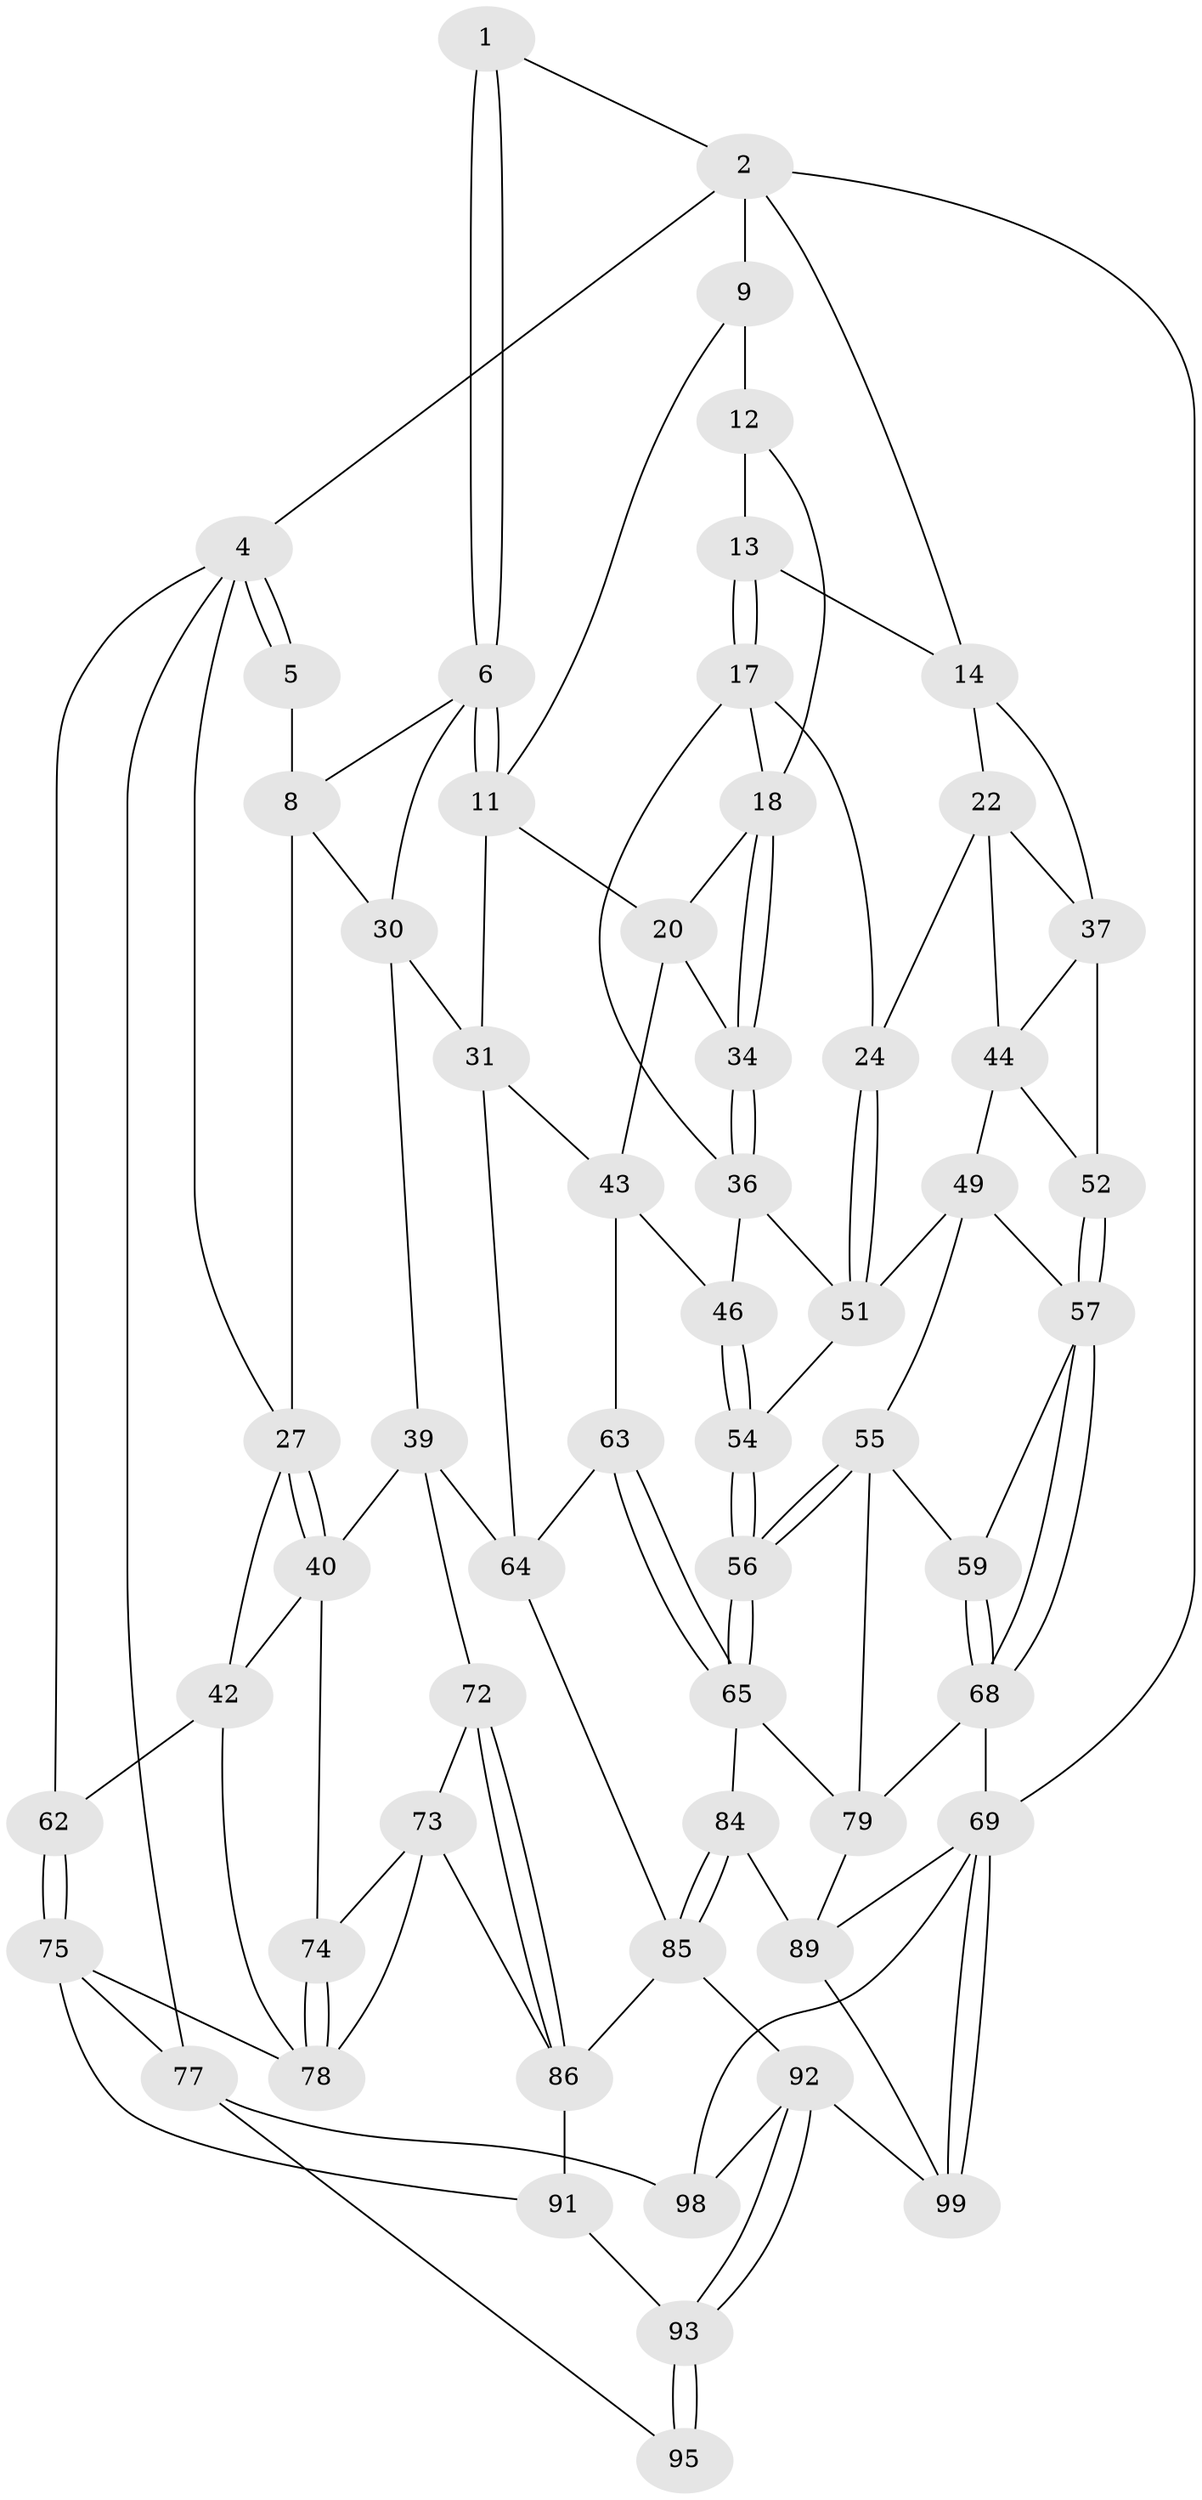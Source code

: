 // original degree distribution, {3: 0.020202020202020204, 4: 0.2828282828282828, 6: 0.25252525252525254, 5: 0.4444444444444444}
// Generated by graph-tools (version 1.1) at 2025/11/02/27/25 16:11:55]
// undirected, 59 vertices, 130 edges
graph export_dot {
graph [start="1"]
  node [color=gray90,style=filled];
  1 [pos="+0.4718581699960231+0"];
  2 [pos="+0.7316248121584487+0",super="+3"];
  4 [pos="+0+0",super="+29"];
  5 [pos="+0.24428211418461523+0"];
  6 [pos="+0.46868552760954374+0.09757927835209716",super="+7"];
  8 [pos="+0.29797890796080717+0.08563579603536182",super="+26"];
  9 [pos="+0.7319932348659414+0",super="+10"];
  11 [pos="+0.5200079176588214+0.14215147413702253",super="+21"];
  12 [pos="+0.762853559663834+0",super="+16"];
  13 [pos="+0.7973690731349392+0.05031034689430665"];
  14 [pos="+0.8921081608993148+0.09839148348549782",super="+15"];
  17 [pos="+0.7717197698787462+0.16462222709742247",super="+25"];
  18 [pos="+0.6928990859639793+0.18825832812128543",super="+19"];
  20 [pos="+0.6260502806181708+0.2503876725309448",super="+35"];
  22 [pos="+0.9149129262469223+0.1814549799583407",super="+23"];
  24 [pos="+0.8340904842287232+0.2590379623644786"];
  27 [pos="+0.14728049520453138+0.1559090346387046",super="+28"];
  30 [pos="+0.33309205995113056+0.30236674795310625",super="+33"];
  31 [pos="+0.4611435024794496+0.2953663812675919",super="+32"];
  34 [pos="+0.6667721199165182+0.2559370585901552"];
  36 [pos="+0.6961185035013743+0.2755286982900588",super="+45"];
  37 [pos="+1+0.21361769572568554",super="+38"];
  39 [pos="+0.29149493356431183+0.38438965726586904",super="+67"];
  40 [pos="+0.1851173187829812+0.399641000086673",super="+41"];
  42 [pos="+0.1465051497995981+0.41322141907709437",super="+61"];
  43 [pos="+0.5906193786110452+0.3650932111442998",super="+47"];
  44 [pos="+0.9194493915935199+0.2881050895355986",super="+48"];
  46 [pos="+0.6817994105044678+0.39645502379892533"];
  49 [pos="+0.912432863862796+0.37186051999169184",super="+50"];
  51 [pos="+0.8298521455683854+0.28430472126680606",super="+53"];
  52 [pos="+1+0.3338957731303698"];
  54 [pos="+0.7662487858203374+0.46115282266871743"];
  55 [pos="+0.8333334707791221+0.44619227904378195",super="+60"];
  56 [pos="+0.7706554036908789+0.4666479529287535"];
  57 [pos="+1+0.3775757367593344",super="+58"];
  59 [pos="+0.9725798450201344+0.456988829691135"];
  62 [pos="+0+0.45236186051814714"];
  63 [pos="+0.5459335553974108+0.4980485724963559"];
  64 [pos="+0.5191645351009968+0.5124749790159671",super="+66"];
  65 [pos="+0.7368198669300211+0.5444289239117629",super="+80"];
  68 [pos="+1+0.42317365016457675",super="+71"];
  69 [pos="+1+1",super="+70"];
  72 [pos="+0.32561535287537574+0.5665968503540236"];
  73 [pos="+0.2252710138610037+0.5747020500285208",super="+82"];
  74 [pos="+0.1839763155188798+0.5247090643380932"];
  75 [pos="+0+0.575409394059905",super="+76"];
  77 [pos="+0+0.9582544684266215",super="+96"];
  78 [pos="+0.12857343805599558+0.5955006222094255",super="+83"];
  79 [pos="+0.9250723166343114+0.5576682427070778",super="+81"];
  84 [pos="+0.7454058423012715+0.7353230547223965"];
  85 [pos="+0.5389112943754429+0.7719765555905512",super="+88"];
  86 [pos="+0.32808913288237057+0.6994197753427978",super="+87"];
  89 [pos="+0.8427473429253672+0.747673288281493",super="+90"];
  91 [pos="+0.17486957006461276+0.7366144743556233"];
  92 [pos="+0.4470949994819648+0.983247227030682",super="+97"];
  93 [pos="+0.3898441209833962+0.943536557291654",super="+94"];
  95 [pos="+0.14604221533691178+0.861542040018731"];
  98 [pos="+0.24290578002749744+1"];
  99 [pos="+0.942348979417881+1"];
  1 -- 2;
  1 -- 6;
  1 -- 6;
  2 -- 9;
  2 -- 4;
  2 -- 69;
  2 -- 14;
  4 -- 5;
  4 -- 5;
  4 -- 77;
  4 -- 62;
  4 -- 27;
  5 -- 8;
  6 -- 11;
  6 -- 11;
  6 -- 8;
  6 -- 30;
  8 -- 27;
  8 -- 30;
  9 -- 12 [weight=2];
  9 -- 11;
  11 -- 20;
  11 -- 31;
  12 -- 13;
  12 -- 18;
  13 -- 14;
  13 -- 17;
  13 -- 17;
  14 -- 22;
  14 -- 37;
  17 -- 18;
  17 -- 24;
  17 -- 36;
  18 -- 34;
  18 -- 34;
  18 -- 20;
  20 -- 34;
  20 -- 43;
  22 -- 37;
  22 -- 24;
  22 -- 44;
  24 -- 51;
  24 -- 51;
  27 -- 40;
  27 -- 40;
  27 -- 42;
  30 -- 39;
  30 -- 31;
  31 -- 43;
  31 -- 64;
  34 -- 36;
  34 -- 36;
  36 -- 46;
  36 -- 51;
  37 -- 44;
  37 -- 52;
  39 -- 40;
  39 -- 64;
  39 -- 72;
  40 -- 42;
  40 -- 74;
  42 -- 62;
  42 -- 78;
  43 -- 46;
  43 -- 63;
  44 -- 49;
  44 -- 52;
  46 -- 54;
  46 -- 54;
  49 -- 57;
  49 -- 51;
  49 -- 55;
  51 -- 54;
  52 -- 57;
  52 -- 57;
  54 -- 56;
  54 -- 56;
  55 -- 56;
  55 -- 56;
  55 -- 59;
  55 -- 79;
  56 -- 65;
  56 -- 65;
  57 -- 68;
  57 -- 68;
  57 -- 59;
  59 -- 68;
  59 -- 68;
  62 -- 75;
  62 -- 75;
  63 -- 64;
  63 -- 65;
  63 -- 65;
  64 -- 85;
  65 -- 84;
  65 -- 79;
  68 -- 79;
  68 -- 69;
  69 -- 99;
  69 -- 99;
  69 -- 98;
  69 -- 89;
  72 -- 73;
  72 -- 86;
  72 -- 86;
  73 -- 74;
  73 -- 78;
  73 -- 86;
  74 -- 78;
  74 -- 78;
  75 -- 78;
  75 -- 91;
  75 -- 77;
  77 -- 98 [weight=2];
  77 -- 95;
  79 -- 89;
  84 -- 85;
  84 -- 85;
  84 -- 89;
  85 -- 92;
  85 -- 86;
  86 -- 91;
  89 -- 99;
  91 -- 93;
  92 -- 93;
  92 -- 93;
  92 -- 98;
  92 -- 99;
  93 -- 95 [weight=2];
  93 -- 95;
}
